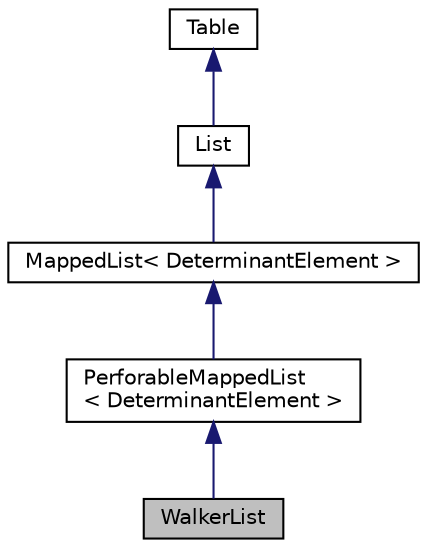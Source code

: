 digraph "WalkerList"
{
  edge [fontname="Helvetica",fontsize="10",labelfontname="Helvetica",labelfontsize="10"];
  node [fontname="Helvetica",fontsize="10",shape=record];
  Node1 [label="WalkerList",height=0.2,width=0.4,color="black", fillcolor="grey75", style="filled", fontcolor="black"];
  Node2 -> Node1 [dir="back",color="midnightblue",fontsize="10",style="solid"];
  Node2 [label="PerforableMappedList\l\< DeterminantElement \>",height=0.2,width=0.4,color="black", fillcolor="white", style="filled",URL="$classPerforableMappedList.html"];
  Node3 -> Node2 [dir="back",color="midnightblue",fontsize="10",style="solid"];
  Node3 [label="MappedList\< DeterminantElement \>",height=0.2,width=0.4,color="black", fillcolor="white", style="filled",URL="$classMappedList.html"];
  Node4 -> Node3 [dir="back",color="midnightblue",fontsize="10",style="solid"];
  Node4 [label="List",height=0.2,width=0.4,color="black", fillcolor="white", style="filled",URL="$classList.html"];
  Node5 -> Node4 [dir="back",color="midnightblue",fontsize="10",style="solid"];
  Node5 [label="Table",height=0.2,width=0.4,color="black", fillcolor="white", style="filled",URL="$classTable.html"];
}
